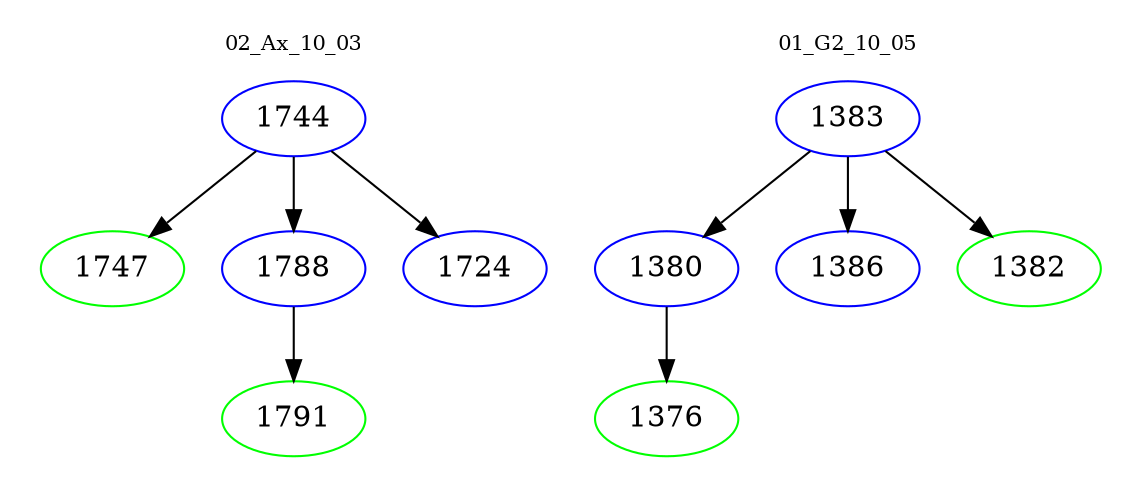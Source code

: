 digraph{
subgraph cluster_0 {
color = white
label = "02_Ax_10_03";
fontsize=10;
T0_1744 [label="1744", color="blue"]
T0_1744 -> T0_1747 [color="black"]
T0_1747 [label="1747", color="green"]
T0_1744 -> T0_1788 [color="black"]
T0_1788 [label="1788", color="blue"]
T0_1788 -> T0_1791 [color="black"]
T0_1791 [label="1791", color="green"]
T0_1744 -> T0_1724 [color="black"]
T0_1724 [label="1724", color="blue"]
}
subgraph cluster_1 {
color = white
label = "01_G2_10_05";
fontsize=10;
T1_1383 [label="1383", color="blue"]
T1_1383 -> T1_1380 [color="black"]
T1_1380 [label="1380", color="blue"]
T1_1380 -> T1_1376 [color="black"]
T1_1376 [label="1376", color="green"]
T1_1383 -> T1_1386 [color="black"]
T1_1386 [label="1386", color="blue"]
T1_1383 -> T1_1382 [color="black"]
T1_1382 [label="1382", color="green"]
}
}
